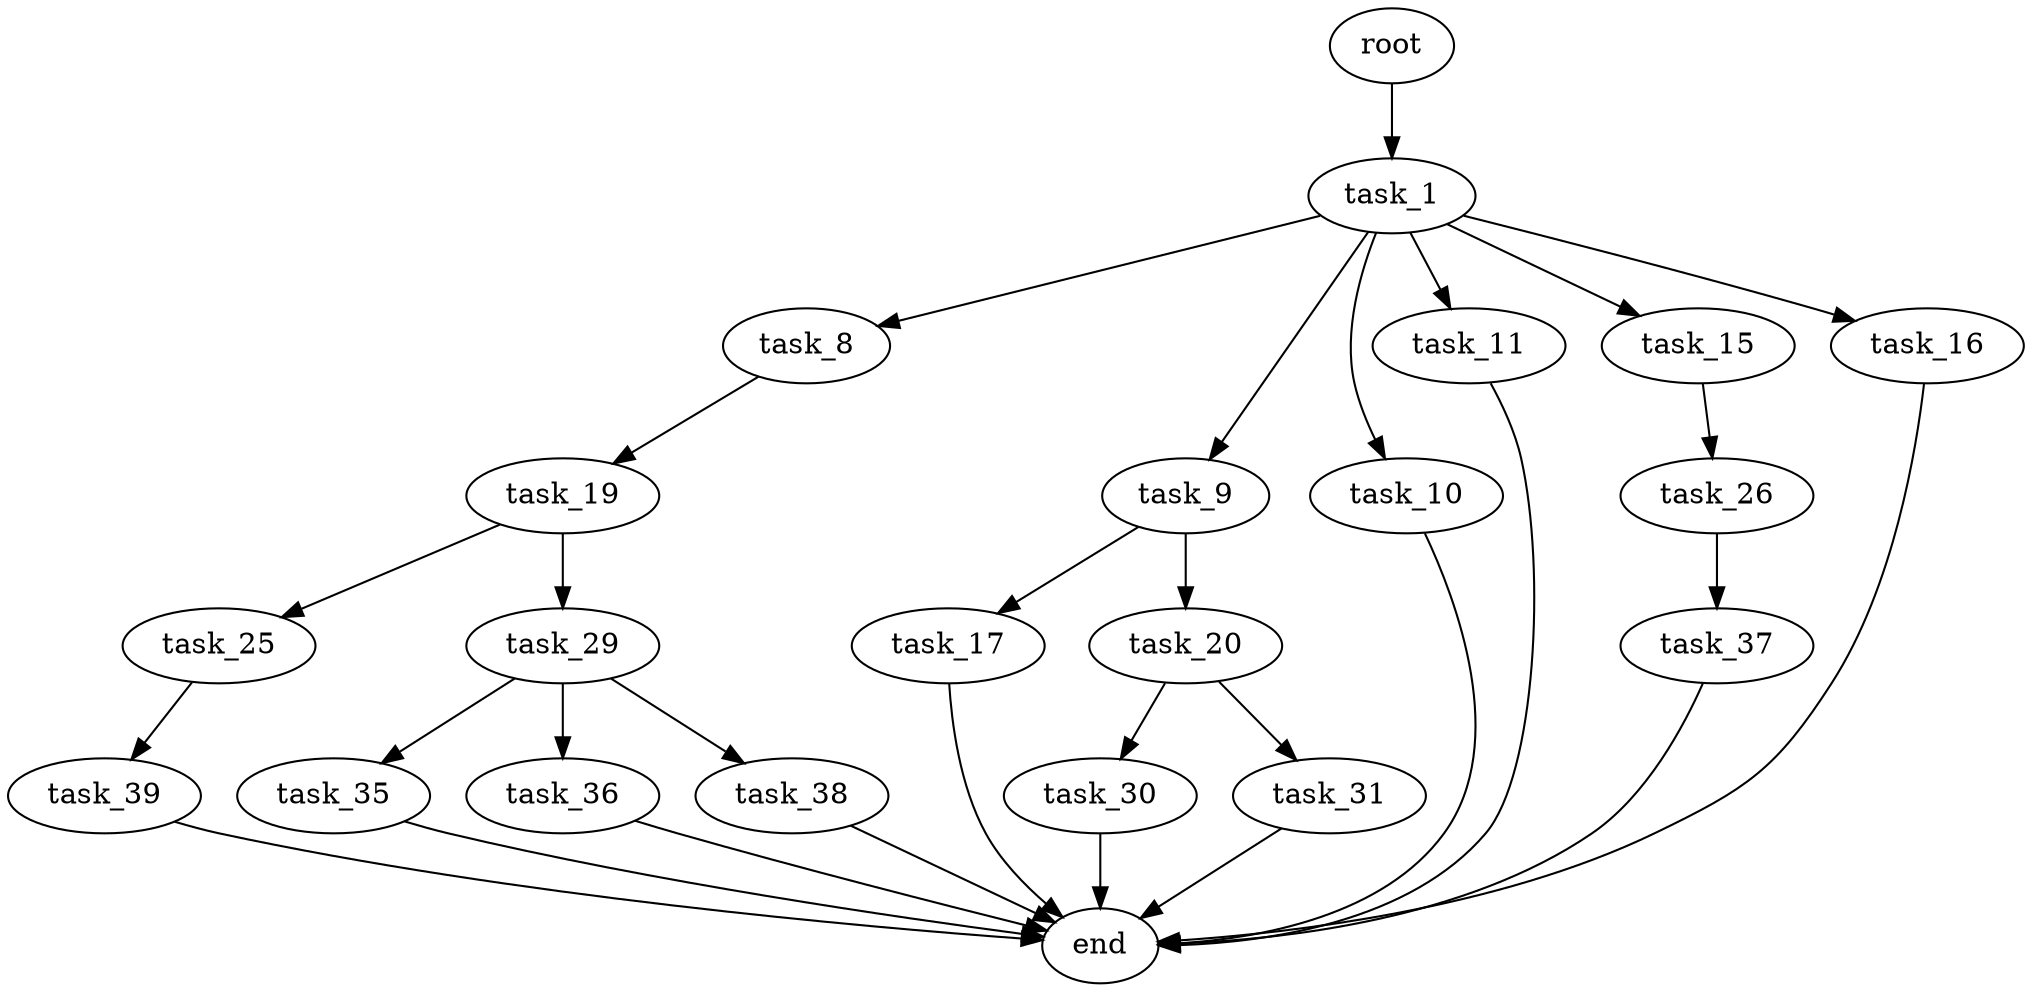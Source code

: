 digraph G {
  root [size="0.000000"];
  task_1 [size="134217728000.000000"];
  task_8 [size="4383718015.000000"];
  task_9 [size="233774478139.000000"];
  task_10 [size="220215334210.000000"];
  task_11 [size="1164951955262.000000"];
  task_15 [size="22417356081.000000"];
  task_16 [size="1777558938.000000"];
  task_17 [size="549755813888.000000"];
  task_19 [size="18793347219.000000"];
  task_20 [size="16872409076.000000"];
  task_25 [size="296502967781.000000"];
  task_26 [size="40416235506.000000"];
  task_29 [size="42105629234.000000"];
  task_30 [size="368293445632.000000"];
  task_31 [size="549755813888.000000"];
  task_35 [size="4813292280.000000"];
  task_36 [size="68719476736.000000"];
  task_37 [size="463477503438.000000"];
  task_38 [size="257827475600.000000"];
  task_39 [size="368293445632.000000"];
  end [size="0.000000"];

  root -> task_1 [size="1.000000"];
  task_1 -> task_8 [size="209715200.000000"];
  task_1 -> task_9 [size="209715200.000000"];
  task_1 -> task_10 [size="209715200.000000"];
  task_1 -> task_11 [size="209715200.000000"];
  task_1 -> task_15 [size="209715200.000000"];
  task_1 -> task_16 [size="209715200.000000"];
  task_8 -> task_19 [size="411041792.000000"];
  task_9 -> task_17 [size="411041792.000000"];
  task_9 -> task_20 [size="411041792.000000"];
  task_10 -> end [size="1.000000"];
  task_11 -> end [size="1.000000"];
  task_15 -> task_26 [size="536870912.000000"];
  task_16 -> end [size="1.000000"];
  task_17 -> end [size="1.000000"];
  task_19 -> task_25 [size="838860800.000000"];
  task_19 -> task_29 [size="838860800.000000"];
  task_20 -> task_30 [size="411041792.000000"];
  task_20 -> task_31 [size="411041792.000000"];
  task_25 -> task_39 [size="536870912.000000"];
  task_26 -> task_37 [size="679477248.000000"];
  task_29 -> task_35 [size="838860800.000000"];
  task_29 -> task_36 [size="838860800.000000"];
  task_29 -> task_38 [size="838860800.000000"];
  task_30 -> end [size="1.000000"];
  task_31 -> end [size="1.000000"];
  task_35 -> end [size="1.000000"];
  task_36 -> end [size="1.000000"];
  task_37 -> end [size="1.000000"];
  task_38 -> end [size="1.000000"];
  task_39 -> end [size="1.000000"];
}
